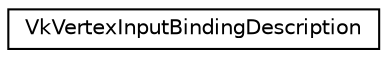 digraph "Graphical Class Hierarchy"
{
 // LATEX_PDF_SIZE
  edge [fontname="Helvetica",fontsize="10",labelfontname="Helvetica",labelfontsize="10"];
  node [fontname="Helvetica",fontsize="10",shape=record];
  rankdir="LR";
  Node0 [label="VkVertexInputBindingDescription",height=0.2,width=0.4,color="black", fillcolor="white", style="filled",URL="$structVkVertexInputBindingDescription.html",tooltip=" "];
}
